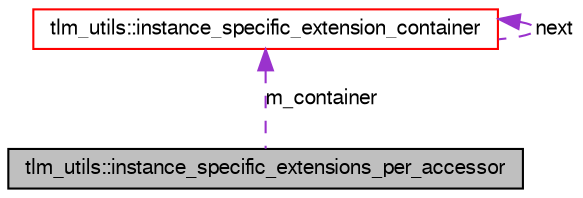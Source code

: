 digraph G
{
  edge [fontname="FreeSans",fontsize="10",labelfontname="FreeSans",labelfontsize="10"];
  node [fontname="FreeSans",fontsize="10",shape=record];
  Node1 [label="tlm_utils::instance_specific_extensions_per_accessor",height=0.2,width=0.4,color="black", fillcolor="grey75", style="filled" fontcolor="black"];
  Node2 -> Node1 [dir=back,color="darkorchid3",fontsize="10",style="dashed",label="m_container",fontname="FreeSans"];
  Node2 [label="tlm_utils::instance_specific_extension_container",height=0.2,width=0.4,color="red", fillcolor="white", style="filled",URL="$a00011.html"];
  Node2 -> Node2 [dir=back,color="darkorchid3",fontsize="10",style="dashed",label="next",fontname="FreeSans"];
}
